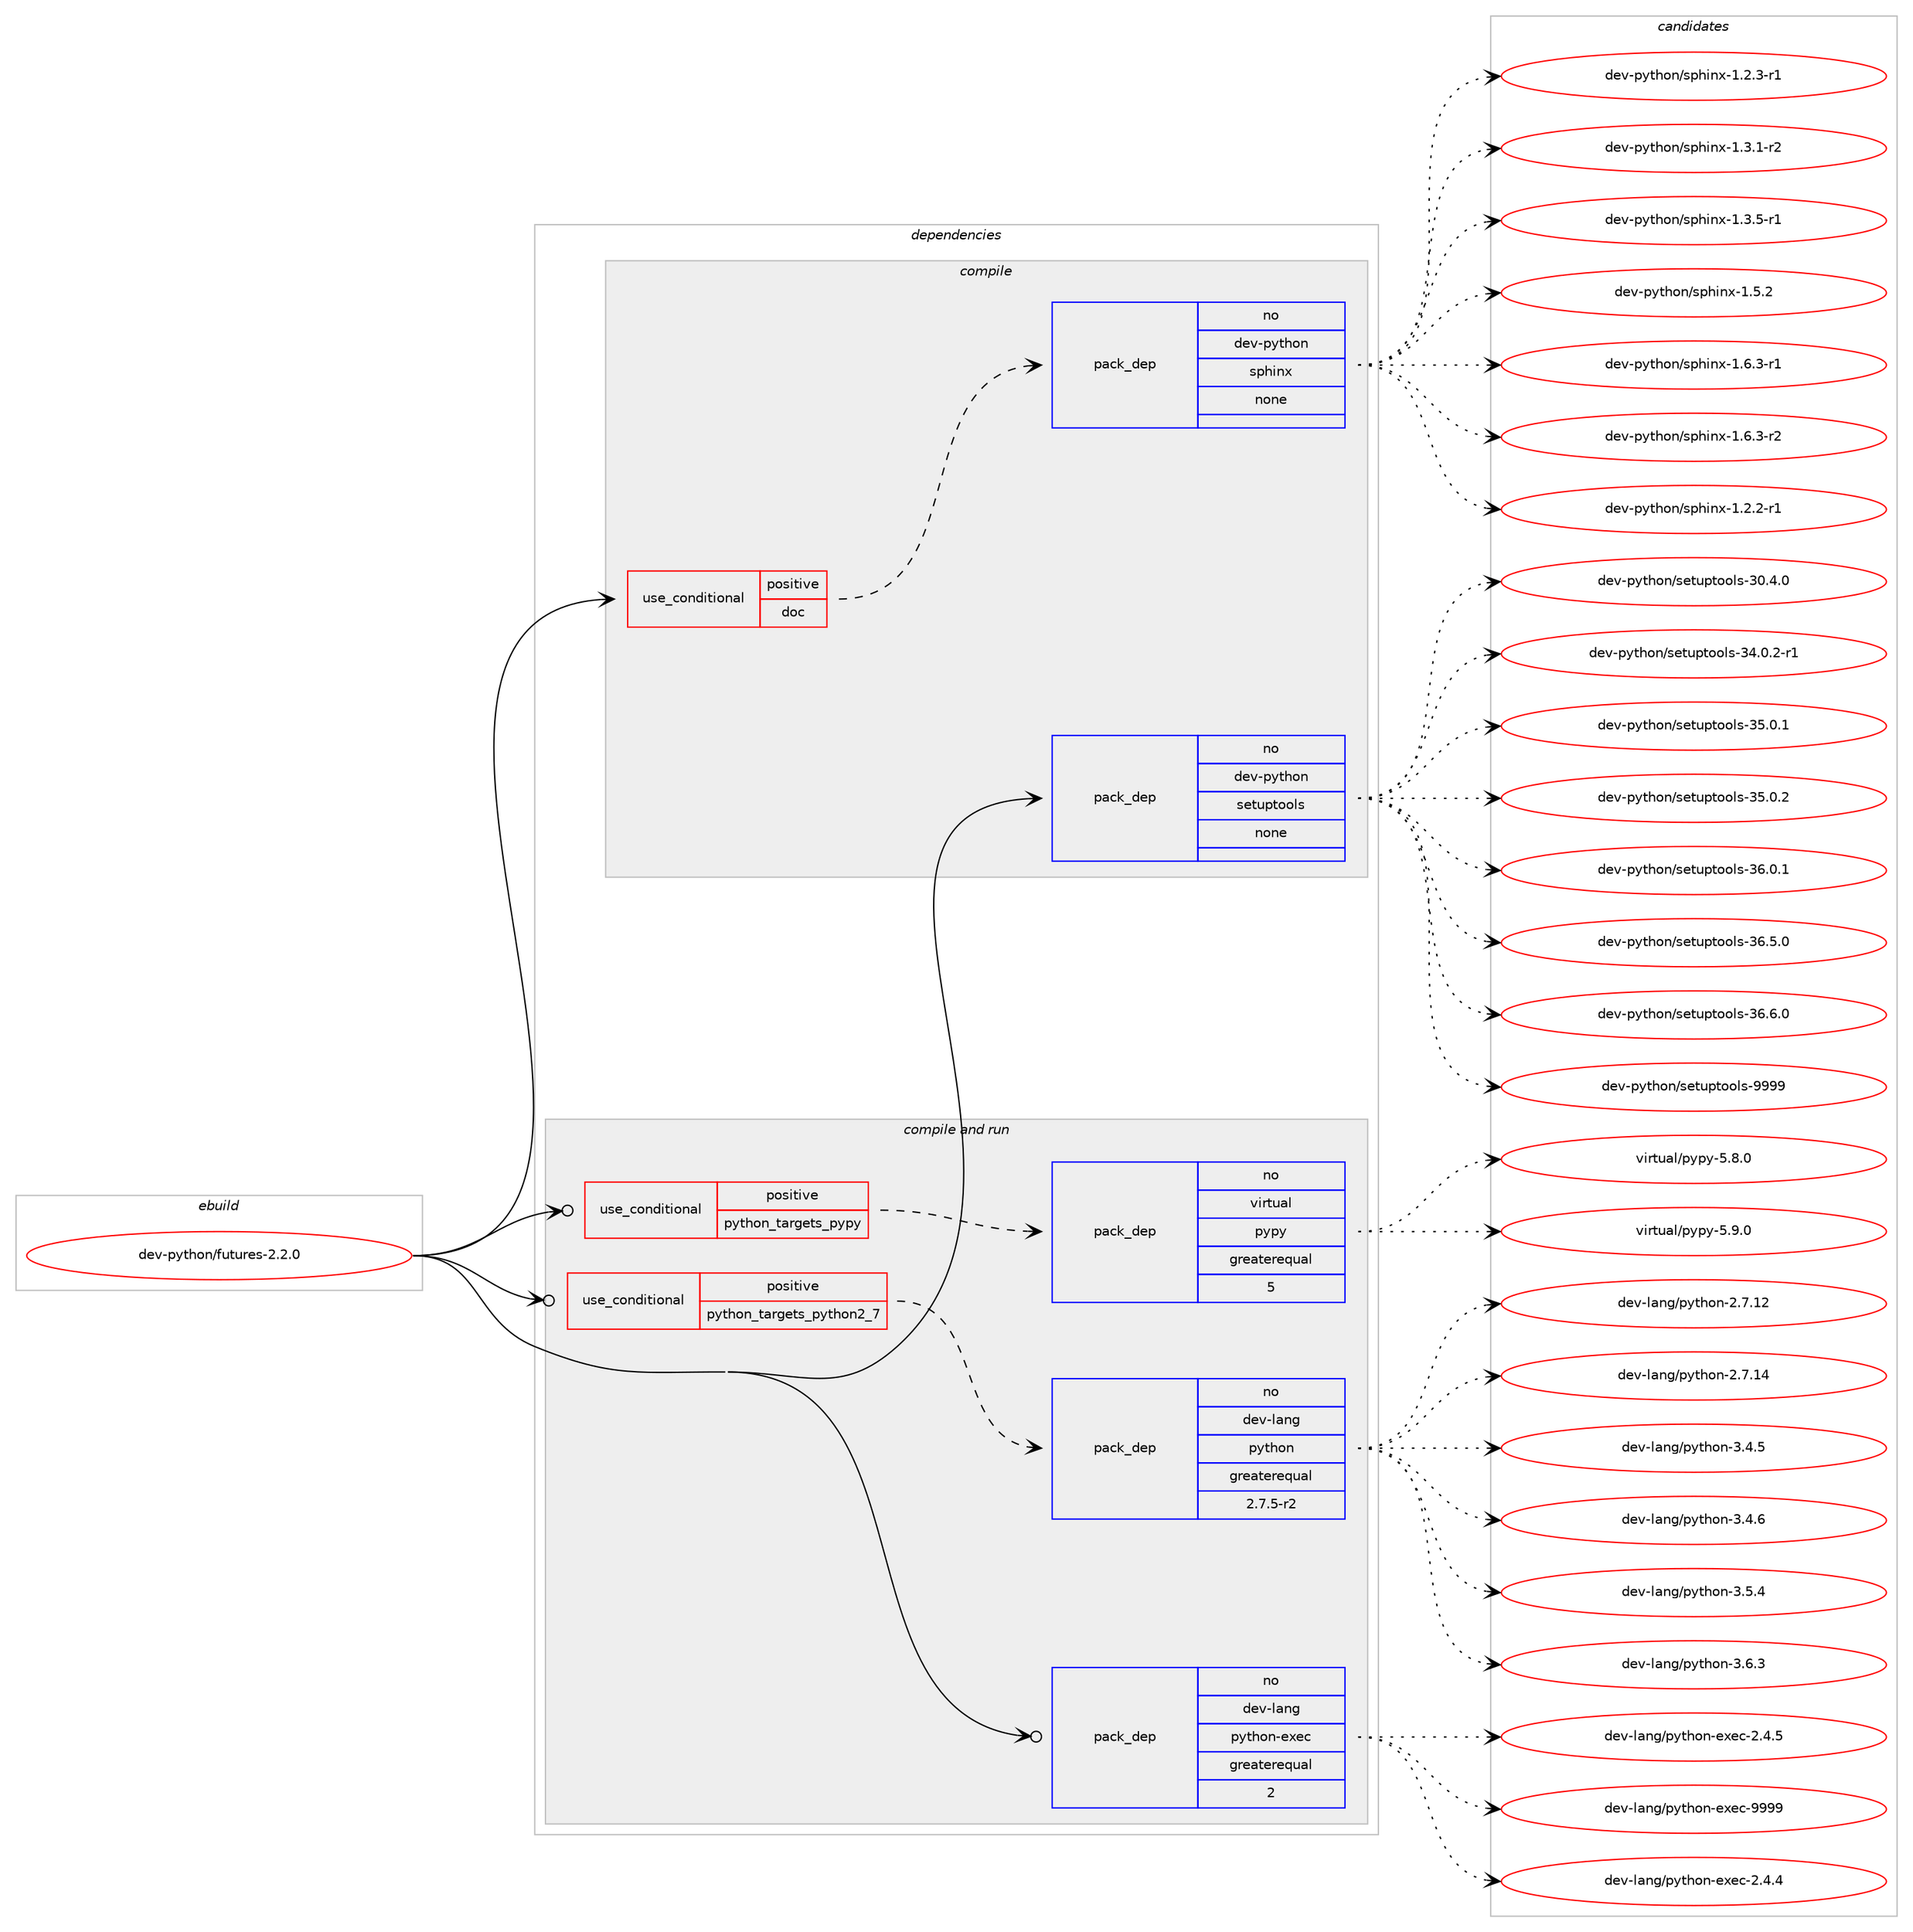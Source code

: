 digraph prolog {

# *************
# Graph options
# *************

newrank=true;
concentrate=true;
compound=true;
graph [rankdir=LR,fontname=Helvetica,fontsize=10,ranksep=1.5];#, ranksep=2.5, nodesep=0.2];
edge  [arrowhead=vee];
node  [fontname=Helvetica,fontsize=10];

# **********
# The ebuild
# **********

subgraph cluster_leftcol {
color=gray;
rank=same;
label=<<i>ebuild</i>>;
id [label="dev-python/futures-2.2.0", color=red, width=4, href="../dev-python/futures-2.2.0.svg"];
}

# ****************
# The dependencies
# ****************

subgraph cluster_midcol {
color=gray;
label=<<i>dependencies</i>>;
subgraph cluster_compile {
fillcolor="#eeeeee";
style=filled;
label=<<i>compile</i>>;
subgraph cond33144 {
dependency158494 [label=<<TABLE BORDER="0" CELLBORDER="1" CELLSPACING="0" CELLPADDING="4"><TR><TD ROWSPAN="3" CELLPADDING="10">use_conditional</TD></TR><TR><TD>positive</TD></TR><TR><TD>doc</TD></TR></TABLE>>, shape=none, color=red];
subgraph pack121512 {
dependency158495 [label=<<TABLE BORDER="0" CELLBORDER="1" CELLSPACING="0" CELLPADDING="4" WIDTH="220"><TR><TD ROWSPAN="6" CELLPADDING="30">pack_dep</TD></TR><TR><TD WIDTH="110">no</TD></TR><TR><TD>dev-python</TD></TR><TR><TD>sphinx</TD></TR><TR><TD>none</TD></TR><TR><TD></TD></TR></TABLE>>, shape=none, color=blue];
}
dependency158494:e -> dependency158495:w [weight=20,style="dashed",arrowhead="vee"];
}
id:e -> dependency158494:w [weight=20,style="solid",arrowhead="vee"];
subgraph pack121513 {
dependency158496 [label=<<TABLE BORDER="0" CELLBORDER="1" CELLSPACING="0" CELLPADDING="4" WIDTH="220"><TR><TD ROWSPAN="6" CELLPADDING="30">pack_dep</TD></TR><TR><TD WIDTH="110">no</TD></TR><TR><TD>dev-python</TD></TR><TR><TD>setuptools</TD></TR><TR><TD>none</TD></TR><TR><TD></TD></TR></TABLE>>, shape=none, color=blue];
}
id:e -> dependency158496:w [weight=20,style="solid",arrowhead="vee"];
}
subgraph cluster_compileandrun {
fillcolor="#eeeeee";
style=filled;
label=<<i>compile and run</i>>;
subgraph cond33145 {
dependency158497 [label=<<TABLE BORDER="0" CELLBORDER="1" CELLSPACING="0" CELLPADDING="4"><TR><TD ROWSPAN="3" CELLPADDING="10">use_conditional</TD></TR><TR><TD>positive</TD></TR><TR><TD>python_targets_pypy</TD></TR></TABLE>>, shape=none, color=red];
subgraph pack121514 {
dependency158498 [label=<<TABLE BORDER="0" CELLBORDER="1" CELLSPACING="0" CELLPADDING="4" WIDTH="220"><TR><TD ROWSPAN="6" CELLPADDING="30">pack_dep</TD></TR><TR><TD WIDTH="110">no</TD></TR><TR><TD>virtual</TD></TR><TR><TD>pypy</TD></TR><TR><TD>greaterequal</TD></TR><TR><TD>5</TD></TR></TABLE>>, shape=none, color=blue];
}
dependency158497:e -> dependency158498:w [weight=20,style="dashed",arrowhead="vee"];
}
id:e -> dependency158497:w [weight=20,style="solid",arrowhead="odotvee"];
subgraph cond33146 {
dependency158499 [label=<<TABLE BORDER="0" CELLBORDER="1" CELLSPACING="0" CELLPADDING="4"><TR><TD ROWSPAN="3" CELLPADDING="10">use_conditional</TD></TR><TR><TD>positive</TD></TR><TR><TD>python_targets_python2_7</TD></TR></TABLE>>, shape=none, color=red];
subgraph pack121515 {
dependency158500 [label=<<TABLE BORDER="0" CELLBORDER="1" CELLSPACING="0" CELLPADDING="4" WIDTH="220"><TR><TD ROWSPAN="6" CELLPADDING="30">pack_dep</TD></TR><TR><TD WIDTH="110">no</TD></TR><TR><TD>dev-lang</TD></TR><TR><TD>python</TD></TR><TR><TD>greaterequal</TD></TR><TR><TD>2.7.5-r2</TD></TR></TABLE>>, shape=none, color=blue];
}
dependency158499:e -> dependency158500:w [weight=20,style="dashed",arrowhead="vee"];
}
id:e -> dependency158499:w [weight=20,style="solid",arrowhead="odotvee"];
subgraph pack121516 {
dependency158501 [label=<<TABLE BORDER="0" CELLBORDER="1" CELLSPACING="0" CELLPADDING="4" WIDTH="220"><TR><TD ROWSPAN="6" CELLPADDING="30">pack_dep</TD></TR><TR><TD WIDTH="110">no</TD></TR><TR><TD>dev-lang</TD></TR><TR><TD>python-exec</TD></TR><TR><TD>greaterequal</TD></TR><TR><TD>2</TD></TR></TABLE>>, shape=none, color=blue];
}
id:e -> dependency158501:w [weight=20,style="solid",arrowhead="odotvee"];
}
subgraph cluster_run {
fillcolor="#eeeeee";
style=filled;
label=<<i>run</i>>;
}
}

# **************
# The candidates
# **************

subgraph cluster_choices {
rank=same;
color=gray;
label=<<i>candidates</i>>;

subgraph choice121512 {
color=black;
nodesep=1;
choice10010111845112121116104111110471151121041051101204549465046504511449 [label="dev-python/sphinx-1.2.2-r1", color=red, width=4,href="../dev-python/sphinx-1.2.2-r1.svg"];
choice10010111845112121116104111110471151121041051101204549465046514511449 [label="dev-python/sphinx-1.2.3-r1", color=red, width=4,href="../dev-python/sphinx-1.2.3-r1.svg"];
choice10010111845112121116104111110471151121041051101204549465146494511450 [label="dev-python/sphinx-1.3.1-r2", color=red, width=4,href="../dev-python/sphinx-1.3.1-r2.svg"];
choice10010111845112121116104111110471151121041051101204549465146534511449 [label="dev-python/sphinx-1.3.5-r1", color=red, width=4,href="../dev-python/sphinx-1.3.5-r1.svg"];
choice1001011184511212111610411111047115112104105110120454946534650 [label="dev-python/sphinx-1.5.2", color=red, width=4,href="../dev-python/sphinx-1.5.2.svg"];
choice10010111845112121116104111110471151121041051101204549465446514511449 [label="dev-python/sphinx-1.6.3-r1", color=red, width=4,href="../dev-python/sphinx-1.6.3-r1.svg"];
choice10010111845112121116104111110471151121041051101204549465446514511450 [label="dev-python/sphinx-1.6.3-r2", color=red, width=4,href="../dev-python/sphinx-1.6.3-r2.svg"];
dependency158495:e -> choice10010111845112121116104111110471151121041051101204549465046504511449:w [style=dotted,weight="100"];
dependency158495:e -> choice10010111845112121116104111110471151121041051101204549465046514511449:w [style=dotted,weight="100"];
dependency158495:e -> choice10010111845112121116104111110471151121041051101204549465146494511450:w [style=dotted,weight="100"];
dependency158495:e -> choice10010111845112121116104111110471151121041051101204549465146534511449:w [style=dotted,weight="100"];
dependency158495:e -> choice1001011184511212111610411111047115112104105110120454946534650:w [style=dotted,weight="100"];
dependency158495:e -> choice10010111845112121116104111110471151121041051101204549465446514511449:w [style=dotted,weight="100"];
dependency158495:e -> choice10010111845112121116104111110471151121041051101204549465446514511450:w [style=dotted,weight="100"];
}
subgraph choice121513 {
color=black;
nodesep=1;
choice100101118451121211161041111104711510111611711211611111110811545514846524648 [label="dev-python/setuptools-30.4.0", color=red, width=4,href="../dev-python/setuptools-30.4.0.svg"];
choice1001011184511212111610411111047115101116117112116111111108115455152464846504511449 [label="dev-python/setuptools-34.0.2-r1", color=red, width=4,href="../dev-python/setuptools-34.0.2-r1.svg"];
choice100101118451121211161041111104711510111611711211611111110811545515346484649 [label="dev-python/setuptools-35.0.1", color=red, width=4,href="../dev-python/setuptools-35.0.1.svg"];
choice100101118451121211161041111104711510111611711211611111110811545515346484650 [label="dev-python/setuptools-35.0.2", color=red, width=4,href="../dev-python/setuptools-35.0.2.svg"];
choice100101118451121211161041111104711510111611711211611111110811545515446484649 [label="dev-python/setuptools-36.0.1", color=red, width=4,href="../dev-python/setuptools-36.0.1.svg"];
choice100101118451121211161041111104711510111611711211611111110811545515446534648 [label="dev-python/setuptools-36.5.0", color=red, width=4,href="../dev-python/setuptools-36.5.0.svg"];
choice100101118451121211161041111104711510111611711211611111110811545515446544648 [label="dev-python/setuptools-36.6.0", color=red, width=4,href="../dev-python/setuptools-36.6.0.svg"];
choice10010111845112121116104111110471151011161171121161111111081154557575757 [label="dev-python/setuptools-9999", color=red, width=4,href="../dev-python/setuptools-9999.svg"];
dependency158496:e -> choice100101118451121211161041111104711510111611711211611111110811545514846524648:w [style=dotted,weight="100"];
dependency158496:e -> choice1001011184511212111610411111047115101116117112116111111108115455152464846504511449:w [style=dotted,weight="100"];
dependency158496:e -> choice100101118451121211161041111104711510111611711211611111110811545515346484649:w [style=dotted,weight="100"];
dependency158496:e -> choice100101118451121211161041111104711510111611711211611111110811545515346484650:w [style=dotted,weight="100"];
dependency158496:e -> choice100101118451121211161041111104711510111611711211611111110811545515446484649:w [style=dotted,weight="100"];
dependency158496:e -> choice100101118451121211161041111104711510111611711211611111110811545515446534648:w [style=dotted,weight="100"];
dependency158496:e -> choice100101118451121211161041111104711510111611711211611111110811545515446544648:w [style=dotted,weight="100"];
dependency158496:e -> choice10010111845112121116104111110471151011161171121161111111081154557575757:w [style=dotted,weight="100"];
}
subgraph choice121514 {
color=black;
nodesep=1;
choice1181051141161179710847112121112121455346564648 [label="virtual/pypy-5.8.0", color=red, width=4,href="../virtual/pypy-5.8.0.svg"];
choice1181051141161179710847112121112121455346574648 [label="virtual/pypy-5.9.0", color=red, width=4,href="../virtual/pypy-5.9.0.svg"];
dependency158498:e -> choice1181051141161179710847112121112121455346564648:w [style=dotted,weight="100"];
dependency158498:e -> choice1181051141161179710847112121112121455346574648:w [style=dotted,weight="100"];
}
subgraph choice121515 {
color=black;
nodesep=1;
choice10010111845108971101034711212111610411111045504655464950 [label="dev-lang/python-2.7.12", color=red, width=4,href="../dev-lang/python-2.7.12.svg"];
choice10010111845108971101034711212111610411111045504655464952 [label="dev-lang/python-2.7.14", color=red, width=4,href="../dev-lang/python-2.7.14.svg"];
choice100101118451089711010347112121116104111110455146524653 [label="dev-lang/python-3.4.5", color=red, width=4,href="../dev-lang/python-3.4.5.svg"];
choice100101118451089711010347112121116104111110455146524654 [label="dev-lang/python-3.4.6", color=red, width=4,href="../dev-lang/python-3.4.6.svg"];
choice100101118451089711010347112121116104111110455146534652 [label="dev-lang/python-3.5.4", color=red, width=4,href="../dev-lang/python-3.5.4.svg"];
choice100101118451089711010347112121116104111110455146544651 [label="dev-lang/python-3.6.3", color=red, width=4,href="../dev-lang/python-3.6.3.svg"];
dependency158500:e -> choice10010111845108971101034711212111610411111045504655464950:w [style=dotted,weight="100"];
dependency158500:e -> choice10010111845108971101034711212111610411111045504655464952:w [style=dotted,weight="100"];
dependency158500:e -> choice100101118451089711010347112121116104111110455146524653:w [style=dotted,weight="100"];
dependency158500:e -> choice100101118451089711010347112121116104111110455146524654:w [style=dotted,weight="100"];
dependency158500:e -> choice100101118451089711010347112121116104111110455146534652:w [style=dotted,weight="100"];
dependency158500:e -> choice100101118451089711010347112121116104111110455146544651:w [style=dotted,weight="100"];
}
subgraph choice121516 {
color=black;
nodesep=1;
choice1001011184510897110103471121211161041111104510112010199455046524652 [label="dev-lang/python-exec-2.4.4", color=red, width=4,href="../dev-lang/python-exec-2.4.4.svg"];
choice1001011184510897110103471121211161041111104510112010199455046524653 [label="dev-lang/python-exec-2.4.5", color=red, width=4,href="../dev-lang/python-exec-2.4.5.svg"];
choice10010111845108971101034711212111610411111045101120101994557575757 [label="dev-lang/python-exec-9999", color=red, width=4,href="../dev-lang/python-exec-9999.svg"];
dependency158501:e -> choice1001011184510897110103471121211161041111104510112010199455046524652:w [style=dotted,weight="100"];
dependency158501:e -> choice1001011184510897110103471121211161041111104510112010199455046524653:w [style=dotted,weight="100"];
dependency158501:e -> choice10010111845108971101034711212111610411111045101120101994557575757:w [style=dotted,weight="100"];
}
}

}

